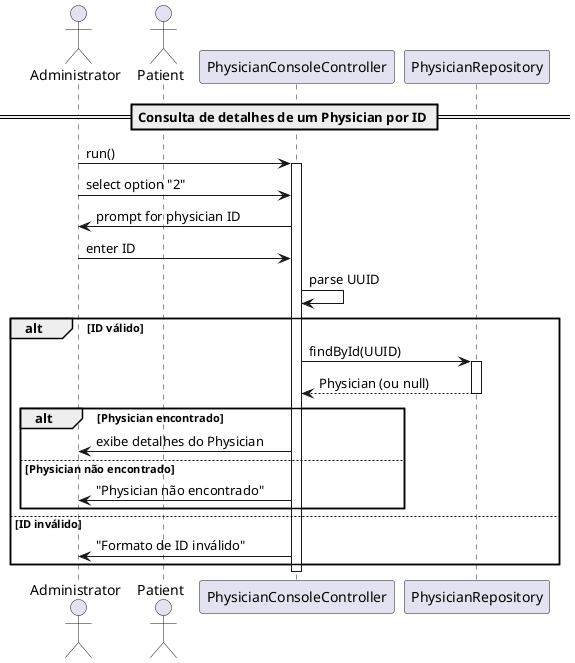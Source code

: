 @startuml
actor Administrator
actor Patient
participant "PhysicianConsoleController" as Controller
participant "PhysicianRepository" as Repository

== Consulta de detalhes de um Physician por ID ==

Administrator -> Controller : run()
activate Controller

Administrator -> Controller : select option "2"
Controller -> Administrator : prompt for physician ID
Administrator -> Controller : enter ID

Controller -> Controller : parse UUID
alt ID válido
    Controller -> Repository : findById(UUID)
    activate Repository
    Repository --> Controller : Physician (ou null)
    deactivate Repository

    alt Physician encontrado
        Controller -> Administrator : exibe detalhes do Physician
    else Physician não encontrado
        Controller -> Administrator : "Physician não encontrado"
    end
else ID inválido
    Controller -> Administrator : "Formato de ID inválido"
end

deactivate Controller
@enduml
